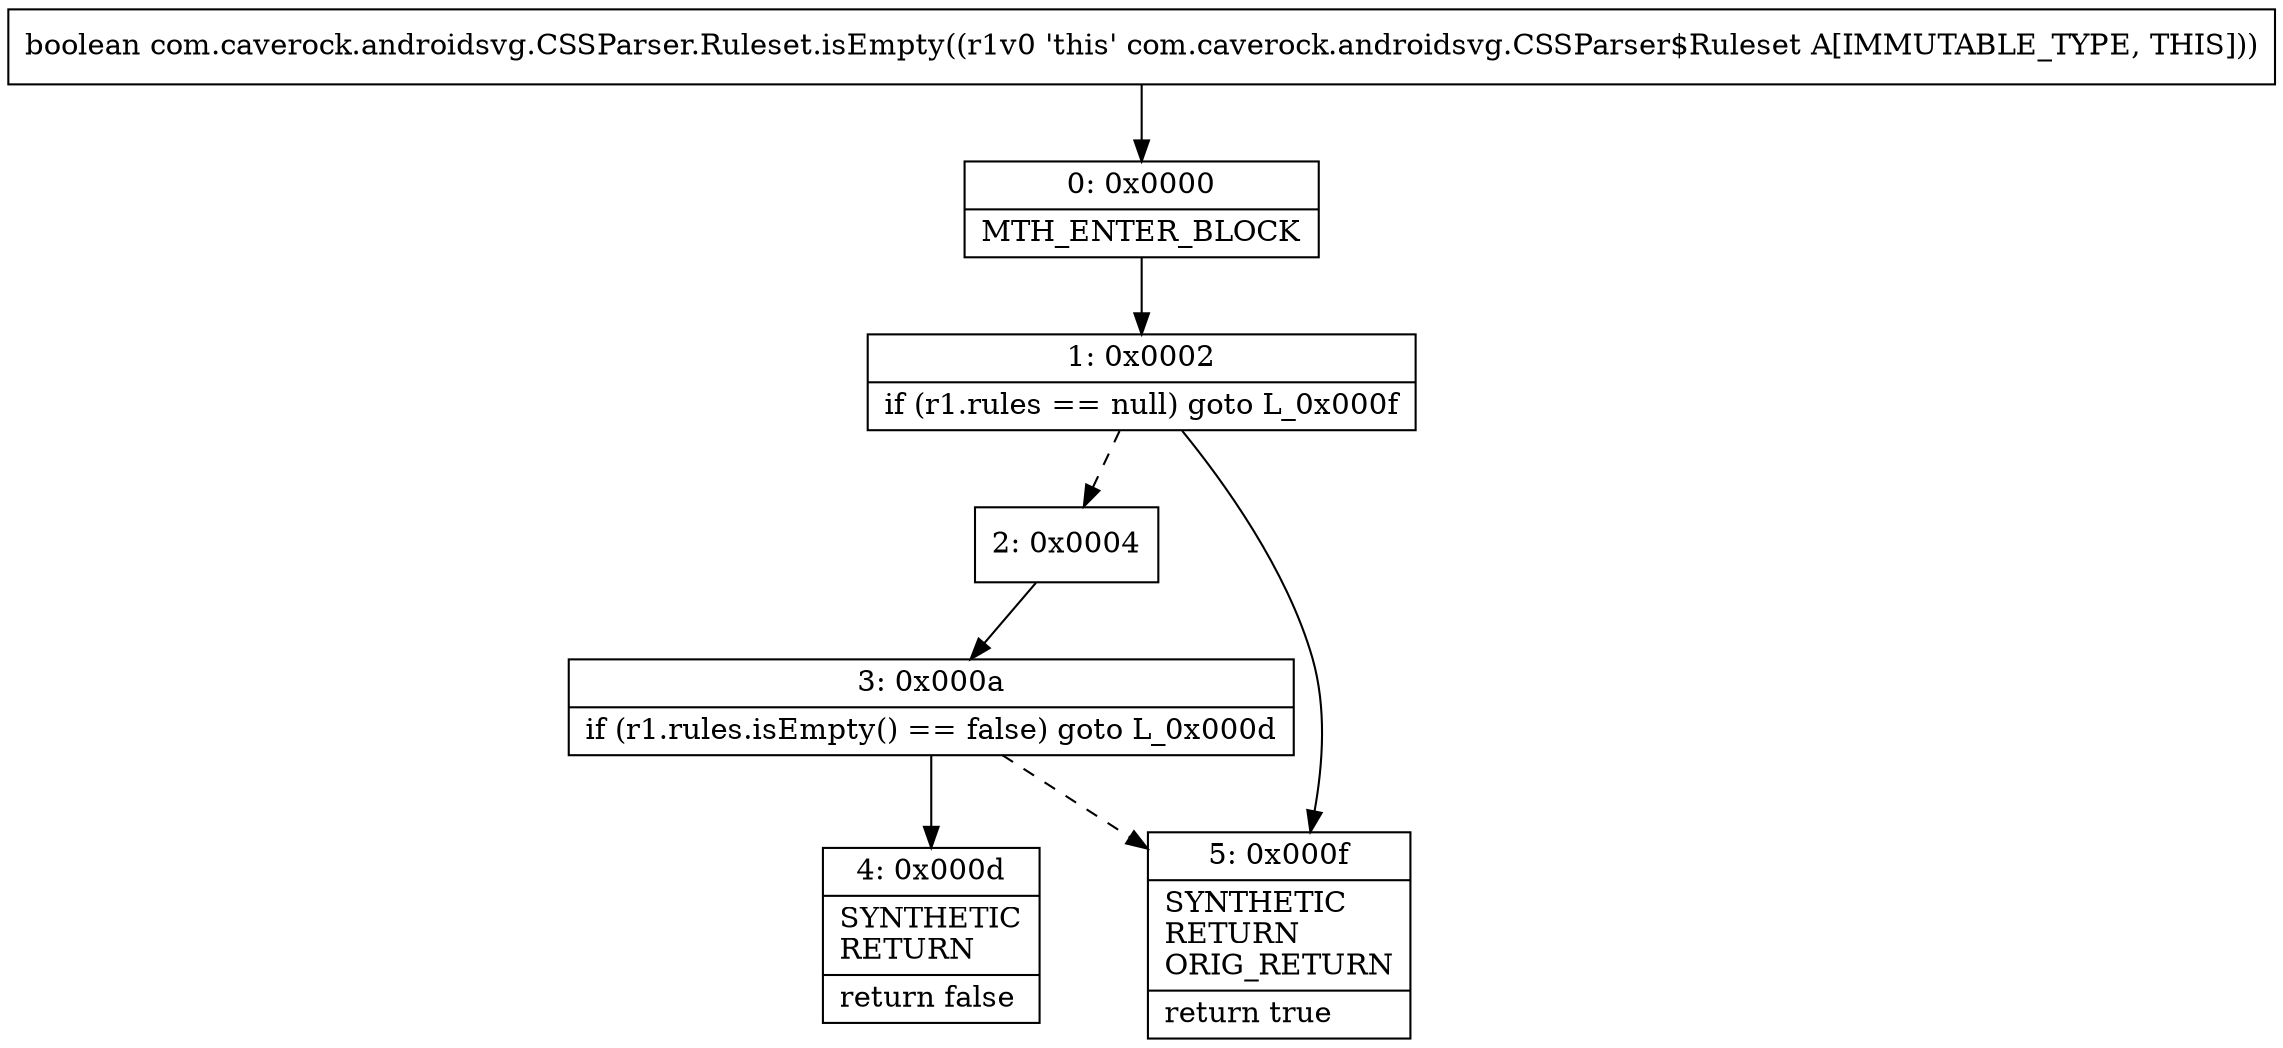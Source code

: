 digraph "CFG forcom.caverock.androidsvg.CSSParser.Ruleset.isEmpty()Z" {
Node_0 [shape=record,label="{0\:\ 0x0000|MTH_ENTER_BLOCK\l}"];
Node_1 [shape=record,label="{1\:\ 0x0002|if (r1.rules == null) goto L_0x000f\l}"];
Node_2 [shape=record,label="{2\:\ 0x0004}"];
Node_3 [shape=record,label="{3\:\ 0x000a|if (r1.rules.isEmpty() == false) goto L_0x000d\l}"];
Node_4 [shape=record,label="{4\:\ 0x000d|SYNTHETIC\lRETURN\l|return false\l}"];
Node_5 [shape=record,label="{5\:\ 0x000f|SYNTHETIC\lRETURN\lORIG_RETURN\l|return true\l}"];
MethodNode[shape=record,label="{boolean com.caverock.androidsvg.CSSParser.Ruleset.isEmpty((r1v0 'this' com.caverock.androidsvg.CSSParser$Ruleset A[IMMUTABLE_TYPE, THIS])) }"];
MethodNode -> Node_0;
Node_0 -> Node_1;
Node_1 -> Node_2[style=dashed];
Node_1 -> Node_5;
Node_2 -> Node_3;
Node_3 -> Node_4;
Node_3 -> Node_5[style=dashed];
}

